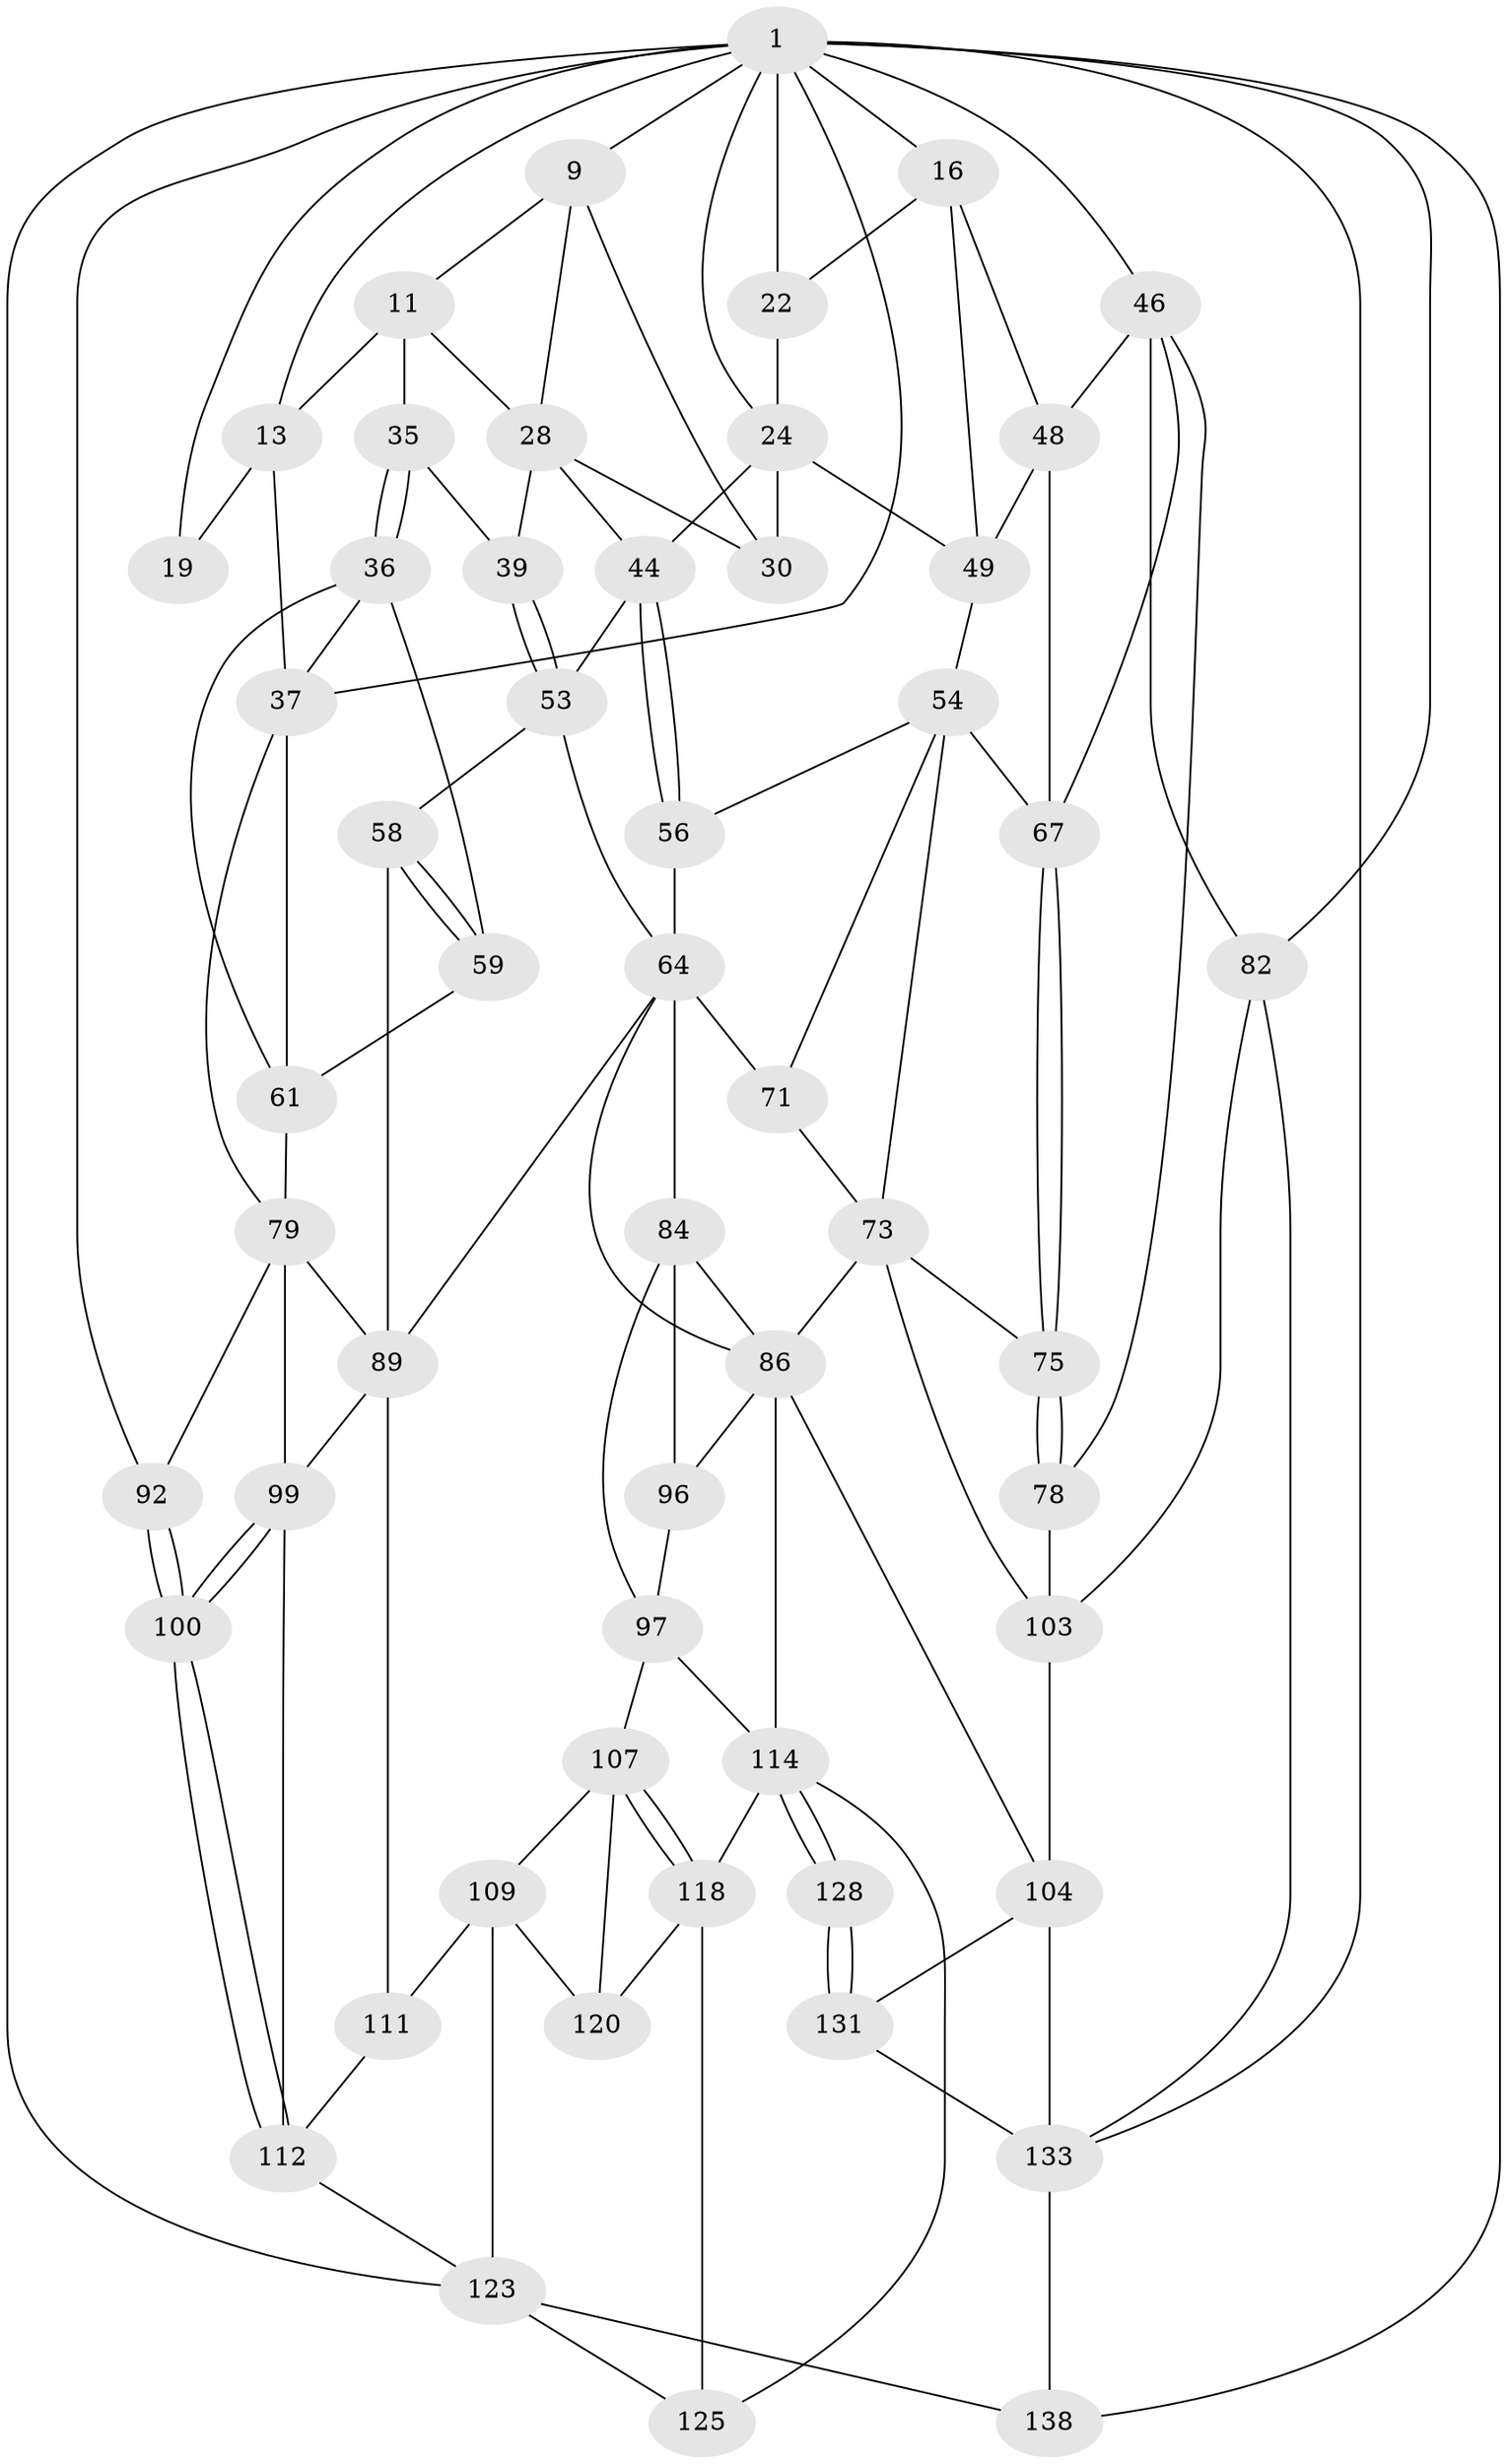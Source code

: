 // original degree distribution, {3: 0.014492753623188406, 6: 0.18115942028985507, 4: 0.1956521739130435, 5: 0.6086956521739131}
// Generated by graph-tools (version 1.1) at 2025/21/03/04/25 18:21:12]
// undirected, 55 vertices, 123 edges
graph export_dot {
graph [start="1"]
  node [color=gray90,style=filled];
  1 [pos="+0.6697864473321725+0",super="+2+6"];
  9 [pos="+0.4943613038625993+0.08128516317452966",super="+10+27"];
  11 [pos="+0.35043434517862015+0.12302144585179607",super="+12+29"];
  13 [pos="+0.22228164436721706+0.007063012174974353",super="+14+21"];
  16 [pos="+0.901315100560867+0.12201376306744562",super="+17+41"];
  19 [pos="+0.10673312318643535+0.12009085484906608"];
  22 [pos="+0.7085430230886047+0.11595858547875043",super="+23+31"];
  24 [pos="+0.6681199454554386+0.2511873151536004",super="+25+33"];
  28 [pos="+0.41760038379344755+0.16011269585573407",super="+38"];
  30 [pos="+0.5643027229343144+0.21333656970907489"];
  35 [pos="+0.3233723854962406+0.2873630962566526"];
  36 [pos="+0.2368850450062779+0.2894950553862593",super="+60"];
  37 [pos="+0.21033788668802675+0.24704382548866766",super="+43"];
  39 [pos="+0.398632119307342+0.3040266779498309"];
  44 [pos="+0.5327626426388338+0.35617029056390237",super="+45"];
  46 [pos="+1+0.28244583719107835",super="+47+77"];
  48 [pos="+0.9891757350713622+0.35338524337489774",super="+51"];
  49 [pos="+0.7914225737286154+0.33100458046149334",super="+50"];
  53 [pos="+0.42385834972520703+0.365375009669094",super="+57"];
  54 [pos="+0.7133239461899769+0.3748885971567118",super="+69+55"];
  56 [pos="+0.6183216320697952+0.39630621530717697",super="+63"];
  58 [pos="+0.27960569743065833+0.5082642357520976"];
  59 [pos="+0.275792297171739+0.5035322937384061"];
  61 [pos="+0.05387440962814447+0.40294231947092735",super="+70"];
  64 [pos="+0.5177297179165602+0.49851494473887664",super="+65+72"];
  67 [pos="+0.9761463741128928+0.4968825036496815",super="+68"];
  71 [pos="+0.6850661804664749+0.5027221547552911"];
  73 [pos="+0.8646801726156046+0.5822515400670857",super="+74+76"];
  75 [pos="+1+0.6443521074675613"];
  78 [pos="+1+0.6781136796978907"];
  79 [pos="+0.023832903737890838+0.5820746670036435",super="+80+94"];
  82 [pos="+1+0.8131673012163707",super="+132"];
  84 [pos="+0.526969850243988+0.6176483086395117",super="+95+85"];
  86 [pos="+0.676292454985145+0.7041229679453099",super="+87+105"];
  89 [pos="+0.29370312599965365+0.6627287344158354",super="+90+101"];
  92 [pos="+0+0.9518424006655369"];
  96 [pos="+0.5014443397686147+0.7173349451557329"];
  97 [pos="+0.4937616776535613+0.7218108049536167",super="+98"];
  99 [pos="+0.1411508419839929+0.7096327773171038",super="+102"];
  100 [pos="+0+0.8729732109777834"];
  103 [pos="+0.7543978577826043+0.8126410763138402",super="+117"];
  104 [pos="+0.735632675679542+0.811195355855293",super="+129"];
  107 [pos="+0.44656405444301167+0.744515338940394",super="+108"];
  109 [pos="+0.31921890096215644+0.7822167353596086",super="+110"];
  111 [pos="+0.29851337280268003+0.7638655425149872"];
  112 [pos="+0.15363397761261463+0.8599814093171322",super="+113"];
  114 [pos="+0.632432131004192+0.8426334083557212",super="+115"];
  118 [pos="+0.5000881919106539+0.85494926188296",super="+119"];
  120 [pos="+0.4046807749379797+0.8420583450982225"];
  123 [pos="+0.29488678001969676+0.909940271485874",super="+124+126"];
  125 [pos="+0.4308352378293331+0.9701897076777073"];
  128 [pos="+0.6061239307166104+0.9445115496725303"];
  131 [pos="+0.6138690393709915+0.9742751773844678"];
  133 [pos="+0.8520686004964773+1",super="+135"];
  138 [pos="+0.40262605333557944+1"];
  1 -- 9 [weight=2];
  1 -- 138;
  1 -- 13;
  1 -- 46;
  1 -- 16 [weight=2];
  1 -- 82;
  1 -- 19;
  1 -- 123;
  1 -- 92;
  1 -- 37;
  1 -- 22 [weight=2];
  1 -- 24;
  1 -- 133;
  9 -- 11;
  9 -- 28;
  9 -- 30;
  11 -- 13 [weight=2];
  11 -- 35;
  11 -- 28;
  13 -- 19 [weight=2];
  13 -- 37;
  16 -- 49;
  16 -- 48;
  16 -- 22 [weight=2];
  22 -- 24 [weight=2];
  24 -- 44;
  24 -- 30;
  24 -- 49;
  28 -- 30;
  28 -- 39;
  28 -- 44;
  35 -- 36;
  35 -- 36;
  35 -- 39;
  36 -- 37;
  36 -- 59;
  36 -- 61;
  37 -- 61;
  37 -- 79;
  39 -- 53;
  39 -- 53;
  44 -- 56 [weight=2];
  44 -- 56;
  44 -- 53;
  46 -- 48;
  46 -- 67;
  46 -- 78;
  46 -- 82;
  48 -- 49;
  48 -- 67;
  49 -- 54;
  53 -- 64;
  53 -- 58;
  54 -- 73;
  54 -- 56;
  54 -- 71;
  54 -- 67;
  56 -- 64;
  58 -- 59;
  58 -- 59;
  58 -- 89;
  59 -- 61;
  61 -- 79;
  64 -- 89;
  64 -- 84 [weight=3];
  64 -- 86;
  64 -- 71;
  67 -- 75;
  67 -- 75;
  71 -- 73;
  73 -- 86;
  73 -- 75;
  73 -- 103;
  75 -- 78;
  75 -- 78;
  78 -- 103;
  79 -- 92;
  79 -- 99;
  79 -- 89;
  82 -- 133;
  82 -- 103;
  84 -- 96;
  84 -- 86;
  84 -- 97;
  86 -- 104;
  86 -- 114;
  86 -- 96;
  89 -- 111;
  89 -- 99;
  92 -- 100;
  92 -- 100;
  96 -- 97;
  97 -- 114;
  97 -- 107;
  99 -- 100;
  99 -- 100;
  99 -- 112;
  100 -- 112;
  100 -- 112;
  103 -- 104;
  104 -- 131;
  104 -- 133 [weight=2];
  107 -- 118;
  107 -- 118;
  107 -- 120;
  107 -- 109 [weight=2];
  109 -- 120;
  109 -- 123;
  109 -- 111;
  111 -- 112;
  112 -- 123;
  114 -- 128 [weight=2];
  114 -- 128;
  114 -- 118;
  114 -- 125;
  118 -- 120;
  118 -- 125;
  123 -- 138;
  123 -- 125;
  128 -- 131;
  128 -- 131;
  131 -- 133;
  133 -- 138;
}
